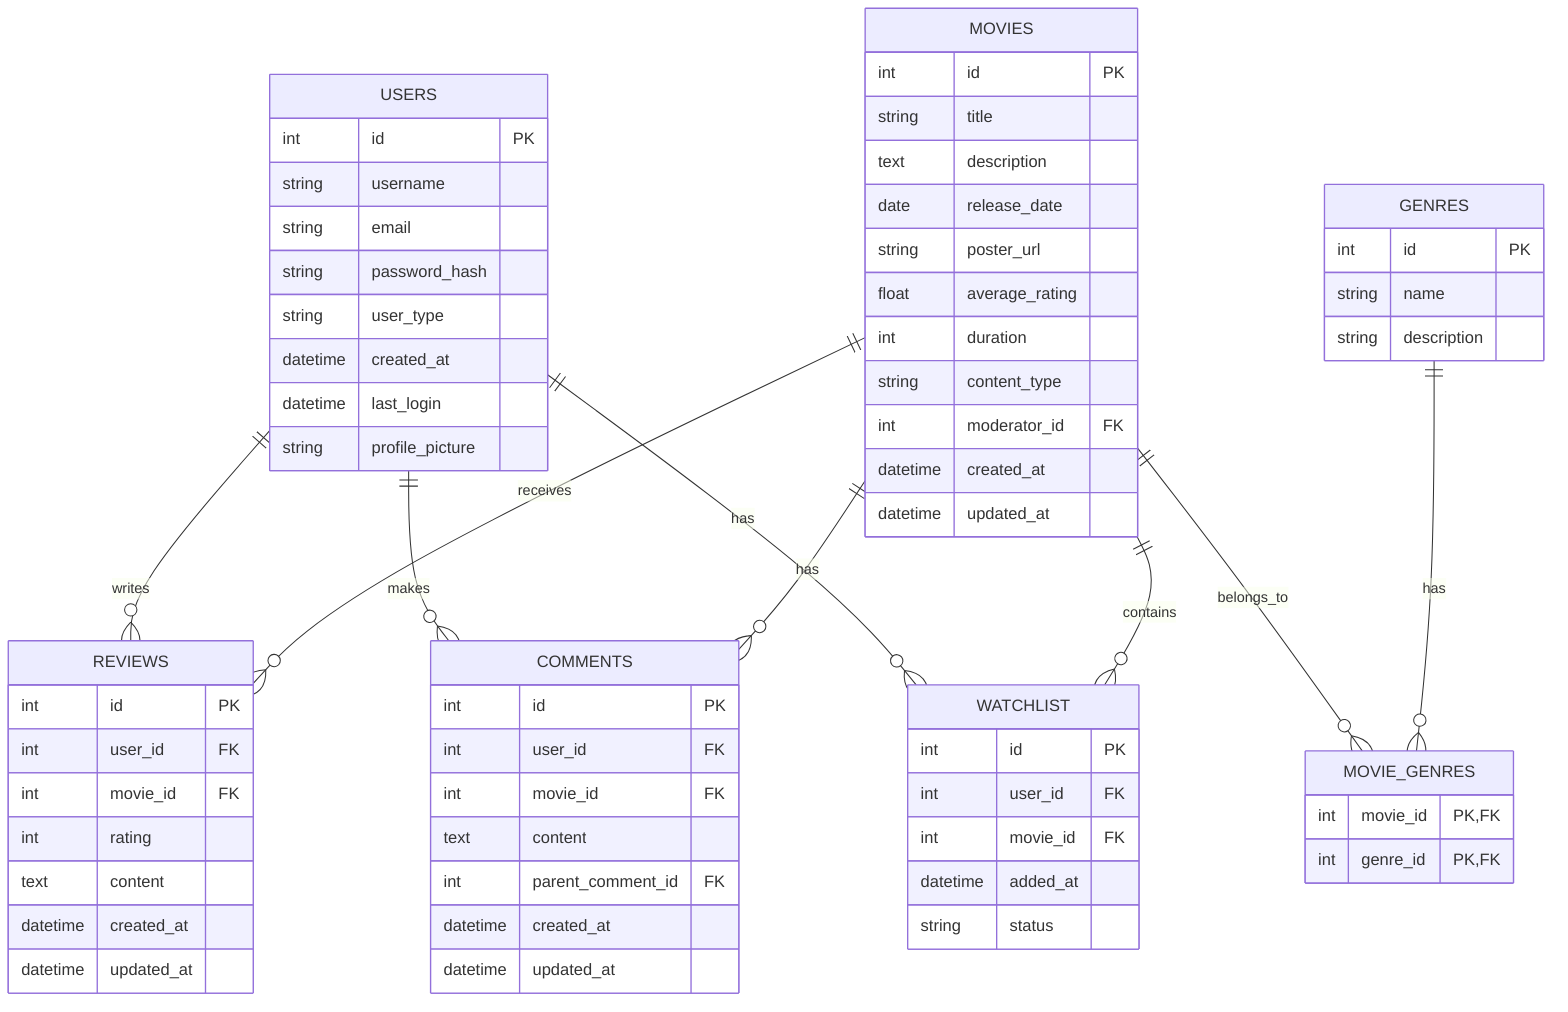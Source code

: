 erDiagram
    USERS ||--o{ REVIEWS : writes
    USERS ||--o{ COMMENTS : makes
    USERS ||--o{ WATCHLIST : has
    USERS {
        int id PK
        string username
        string email
        string password_hash
        string user_type
        datetime created_at
        datetime last_login
        string profile_picture
    }

    MOVIES ||--o{ REVIEWS : receives
    MOVIES ||--o{ COMMENTS : has
    MOVIES ||--o{ MOVIE_GENRES : belongs_to
    MOVIES ||--o{ WATCHLIST : contains
    MOVIES {
        int id PK
        string title
        text description
        date release_date
        string poster_url
        float average_rating
        int duration
        string content_type
        int moderator_id FK
        datetime created_at
        datetime updated_at
    }

    GENRES ||--o{ MOVIE_GENRES : has
    GENRES {
        int id PK
        string name
        string description
    }

    MOVIE_GENRES {
        int movie_id PK, FK
        int genre_id PK, FK
    }

    REVIEWS {
        int id PK
        int user_id FK
        int movie_id FK
        int rating
        text content
        datetime created_at
        datetime updated_at
    }

    COMMENTS {
        int id PK
        int user_id FK
        int movie_id FK
        text content
        int parent_comment_id FK
        datetime created_at
        datetime updated_at
    }

    WATCHLIST {
        int id PK
        int user_id FK
        int movie_id FK
        datetime added_at
        string status
    }
